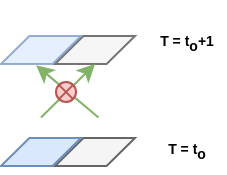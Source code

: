 <mxfile version="14.6.13" type="device"><diagram id="lu8B_FMwFAaCHJiu9GBH" name="Page-1"><mxGraphModel dx="284" dy="164" grid="1" gridSize="10" guides="1" tooltips="1" connect="1" arrows="1" fold="1" page="1" pageScale="1" pageWidth="850" pageHeight="1100" math="0" shadow="0"><root><mxCell id="0"/><mxCell id="1" parent="0"/><mxCell id="By02pa7p7Q7Yzoj-XgR--22" value="" style="shape=parallelogram;perimeter=parallelogramPerimeter;whiteSpace=wrap;html=1;fixedSize=1;sketch=0;size=14.2;fillColor=#f5f5f5;strokeColor=#666666;fontColor=#333333;" parent="1" vertex="1"><mxGeometry x="409.5" y="404" width="40" height="14" as="geometry"/></mxCell><mxCell id="By02pa7p7Q7Yzoj-XgR--24" value="" style="shape=parallelogram;perimeter=parallelogramPerimeter;whiteSpace=wrap;html=1;fixedSize=1;sketch=0;size=14.2;strokeColor=#6c8ebf;fillColor=#dae8fc;" parent="1" vertex="1"><mxGeometry x="382.5" y="404" width="40" height="14" as="geometry"/></mxCell><mxCell id="By02pa7p7Q7Yzoj-XgR--17" value="" style="shape=parallelogram;perimeter=parallelogramPerimeter;whiteSpace=wrap;html=1;fixedSize=1;sketch=0;size=14.2;fillColor=#f5f5f5;strokeColor=#666666;opacity=90;fontColor=#333333;" parent="1" vertex="1"><mxGeometry x="409.5" y="353" width="40" height="14" as="geometry"/></mxCell><mxCell id="By02pa7p7Q7Yzoj-XgR--19" value="" style="shape=parallelogram;perimeter=parallelogramPerimeter;whiteSpace=wrap;html=1;fixedSize=1;sketch=0;size=14.2;strokeColor=#6c8ebf;opacity=70;fillColor=#dae8fc;" parent="1" vertex="1"><mxGeometry x="382.5" y="353" width="40" height="14" as="geometry"/></mxCell><mxCell id="By02pa7p7Q7Yzoj-XgR--44" value="&lt;b style=&quot;font-size: 7px;&quot;&gt;T = t&lt;sub style=&quot;font-size: 7px;&quot;&gt;o&lt;/sub&gt;+1&lt;/b&gt;" style="text;html=1;align=center;verticalAlign=middle;resizable=0;points=[];autosize=1;strokeColor=none;fontSize=7;" parent="1" vertex="1"><mxGeometry x="454.5" y="347" width="40" height="20" as="geometry"/></mxCell><mxCell id="By02pa7p7Q7Yzoj-XgR--47" value="&lt;b style=&quot;font-size: 7px;&quot;&gt;T = t&lt;sub style=&quot;font-size: 7px;&quot;&gt;o&lt;/sub&gt;&lt;/b&gt;" style="text;html=1;align=center;verticalAlign=middle;resizable=0;points=[];autosize=1;strokeColor=none;fontSize=7;" parent="1" vertex="1"><mxGeometry x="459.5" y="401" width="30" height="20" as="geometry"/></mxCell><mxCell id="By02pa7p7Q7Yzoj-XgR--63" value="" style="endArrow=classic;html=1;fontSize=9;entryX=0.5;entryY=1;entryDx=0;entryDy=0;exitX=1;exitY=0.5;exitDx=0;exitDy=0;fillColor=#d5e8d4;strokeColor=#82b366;" parent="1" target="By02pa7p7Q7Yzoj-XgR--17" edge="1"><mxGeometry width="50" height="50" relative="1" as="geometry"><mxPoint x="402.5" y="393.75" as="sourcePoint"/><mxPoint x="426" y="369" as="targetPoint"/></mxGeometry></mxCell><mxCell id="By02pa7p7Q7Yzoj-XgR--64" value="" style="endArrow=classic;html=1;fontSize=9;entryX=0.439;entryY=1.043;entryDx=0;entryDy=0;entryPerimeter=0;exitX=1;exitY=0.5;exitDx=0;exitDy=0;fillColor=#d5e8d4;strokeColor=#82b366;" parent="1" target="By02pa7p7Q7Yzoj-XgR--19" edge="1"><mxGeometry width="50" height="50" relative="1" as="geometry"><mxPoint x="431.25" y="393.75" as="sourcePoint"/><mxPoint x="457" y="362" as="targetPoint"/></mxGeometry></mxCell><mxCell id="By02pa7p7Q7Yzoj-XgR--68" value="" style="shape=sumEllipse;perimeter=ellipsePerimeter;whiteSpace=wrap;html=1;backgroundOutline=1;sketch=0;fontSize=7;strokeColor=#b85450;fillColor=#f8cecc;connectable=0;" parent="1" vertex="1"><mxGeometry x="410" y="376" width="10" height="10" as="geometry"/></mxCell><mxCell id="By02pa7p7Q7Yzoj-XgR--70" value="" style="shape=image;verticalLabelPosition=bottom;labelBackgroundColor=#ffffff;verticalAlign=top;aspect=fixed;imageAspect=0;image=https://www.freepnglogos.com/uploads/among-us-png/among-us-purple-character-png-1.png;" parent="1" vertex="1"><mxGeometry x="422.65" y="393" width="17.26" height="22.38" as="geometry"/></mxCell><mxCell id="By02pa7p7Q7Yzoj-XgR--71" value="" style="shape=image;verticalLabelPosition=bottom;labelBackgroundColor=#ffffff;verticalAlign=top;aspect=fixed;imageAspect=0;image=https://assets.stickpng.com/thumbs/61d183753a856e0004c6334c.png;" parent="1" vertex="1"><mxGeometry x="389.06" y="389.44" width="29.38" height="29.38" as="geometry"/></mxCell><mxCell id="By02pa7p7Q7Yzoj-XgR--72" value="" style="shape=image;verticalLabelPosition=bottom;labelBackgroundColor=#ffffff;verticalAlign=top;aspect=fixed;imageAspect=0;image=https://www.freepnglogos.com/uploads/among-us-png/among-us-purple-character-png-1.png;opacity=60;" parent="1" vertex="1"><mxGeometry x="395.12" y="339.31" width="17.26" height="22.38" as="geometry"/></mxCell><mxCell id="By02pa7p7Q7Yzoj-XgR--73" value="" style="shape=image;verticalLabelPosition=bottom;labelBackgroundColor=#ffffff;verticalAlign=top;aspect=fixed;imageAspect=0;image=https://assets.stickpng.com/thumbs/61d183753a856e0004c6334c.png;opacity=60;" parent="1" vertex="1"><mxGeometry x="416.59" y="335.81" width="29.38" height="29.38" as="geometry"/></mxCell></root></mxGraphModel></diagram></mxfile>